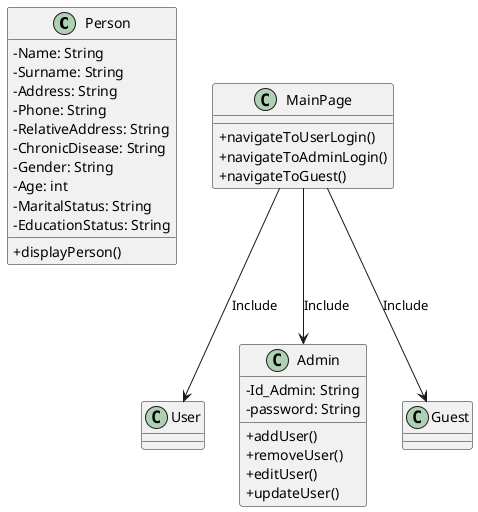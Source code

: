 @startuml
skinparam classAttributeIconSize 0
class Person {

  - Name: String
  - Surname: String
  - Address: String
  - Phone: String
  - RelativeAddress: String
  - ChronicDisease: String
  - Gender: String
  - Age: int
  - MaritalStatus: String
  - EducationStatus: String
  

  + displayPerson()
}

class MainPage {
  + navigateToUserLogin()
  + navigateToAdminLogin()
  + navigateToGuest()
}

class User {}
class Admin {
    - Id_Admin: String
    - password: String

    + addUser()
    + removeUser()
    + editUser()
    + updateUser()

}
class Guest {}

MainPage --> User : Include
MainPage --> Admin : Include
MainPage --> Guest : Include
@enduml

